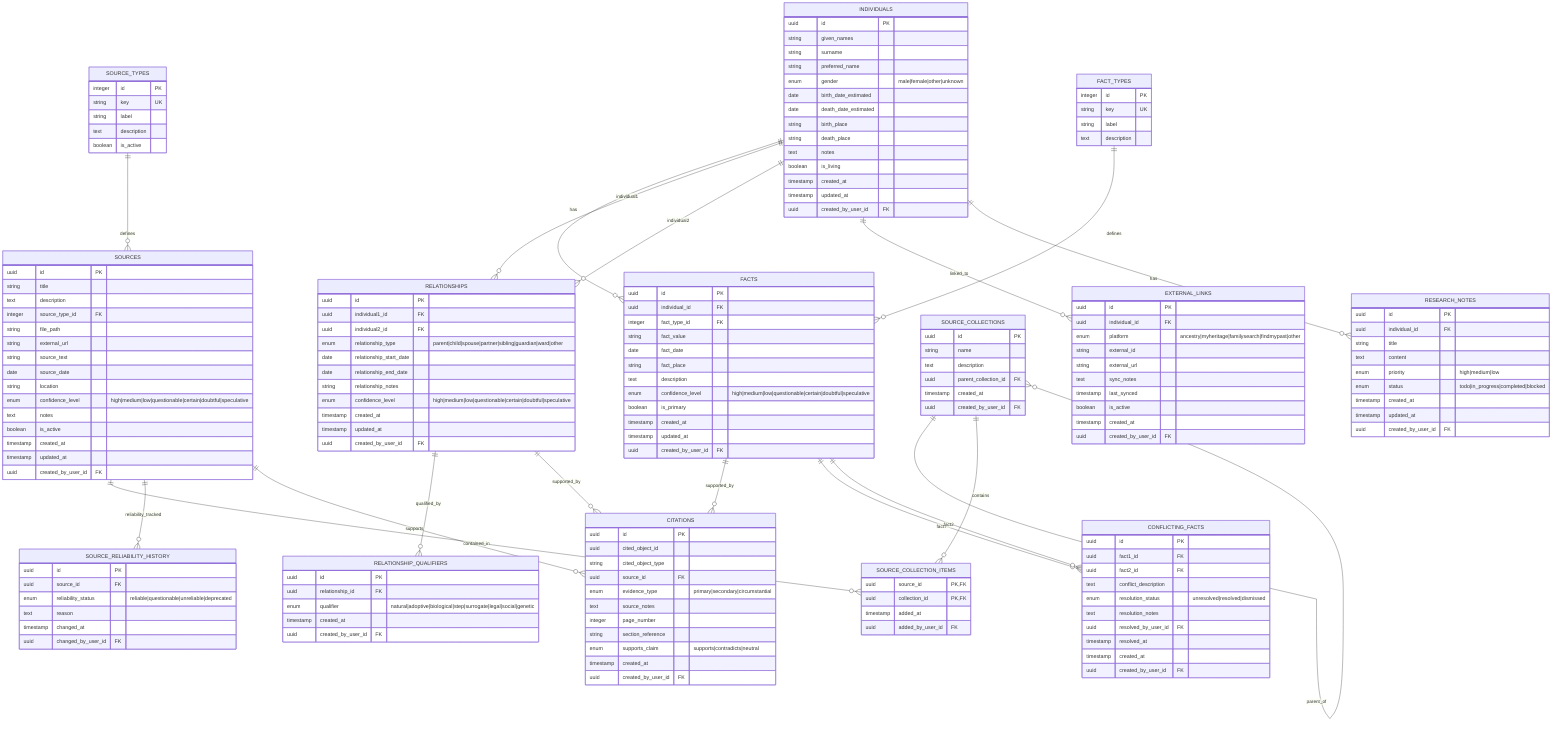 erDiagram
    %% Core Entities
    INDIVIDUALS {
        uuid id PK
        string given_names
        string surname
        string preferred_name
        enum gender "male|female|other|unknown"
        date birth_date_estimated
        date death_date_estimated
        string birth_place
        string death_place
        text notes
        boolean is_living
        timestamp created_at
        timestamp updated_at
        uuid created_by_user_id FK
    }

    FACT_TYPES {
        integer id PK
        string key UK
        string label
        text description
    }

    FACTS {
        uuid id PK
        uuid individual_id FK
        integer fact_type_id FK
        string fact_value
        date fact_date
        string fact_place
        text description
        enum confidence_level "high|medium|low|questionable|certain|doubtful|speculative"
        boolean is_primary
        timestamp created_at
        timestamp updated_at
        uuid created_by_user_id FK
    }

    RELATIONSHIPS {
        uuid id PK
        uuid individual1_id FK
        uuid individual2_id FK
        enum relationship_type "parent|child|spouse|partner|sibling|guardian|ward|other"
        date relationship_start_date
        date relationship_end_date
        string relationship_notes
        enum confidence_level "high|medium|low|questionable|certain|doubtful|speculative"
        timestamp created_at
        timestamp updated_at
        uuid created_by_user_id FK
    }

    RELATIONSHIP_QUALIFIERS {
        uuid id PK
        uuid relationship_id FK
        enum qualifier "natural|adoptive|biological|step|surrogate|legal|social|genetic"
        timestamp created_at
        uuid created_by_user_id FK
    }

    SOURCE_TYPES {
        integer id PK
        string key UK
        string label
        text description
        boolean is_active
    }

    SOURCES {
        uuid id PK
        string title
        text description
        integer source_type_id FK
        string file_path
        string external_url
        string source_text
        date source_date
        string location
        enum confidence_level "high|medium|low|questionable|certain|doubtful|speculative"
        text notes
        boolean is_active
        timestamp created_at
        timestamp updated_at
        uuid created_by_user_id FK
    }

    SOURCE_COLLECTIONS {
        uuid id PK
        string name
        text description
        uuid parent_collection_id FK
        timestamp created_at
        uuid created_by_user_id FK
    }

    SOURCE_COLLECTION_ITEMS {
        uuid source_id PK,FK
        uuid collection_id PK,FK
        timestamp added_at
        uuid added_by_user_id FK
    }

    SOURCE_RELIABILITY_HISTORY {
        uuid id PK
        uuid source_id FK
        enum reliability_status "reliable|questionable|unreliable|deprecated"
        text reason
        timestamp changed_at
        uuid changed_by_user_id FK
    }

    CITATIONS {
        uuid id PK
        uuid cited_object_id
        string cited_object_type
        uuid source_id FK
        enum evidence_type "primary|secondary|circumstantial"
        text source_notes
        integer page_number
        string section_reference
        enum supports_claim "supports|contradicts|neutral"
        timestamp created_at
        uuid created_by_user_id FK
    }

    EXTERNAL_LINKS {
        uuid id PK
        uuid individual_id FK
        enum platform "ancestry|myheritage|familysearch|findmypast|other"
        string external_id
        string external_url
        text sync_notes
        timestamp last_synced
        boolean is_active
        timestamp created_at
        uuid created_by_user_id FK
    }

    RESEARCH_NOTES {
        uuid id PK
        uuid individual_id FK
        string title
        text content
        enum priority "high|medium|low"
        enum status "todo|in_progress|completed|blocked"
        timestamp created_at
        timestamp updated_at
        uuid created_by_user_id FK
    }

    CONFLICTING_FACTS {
        uuid id PK
        uuid fact1_id FK
        uuid fact2_id FK
        text conflict_description
        enum resolution_status "unresolved|resolved|dismissed"
        text resolution_notes
        uuid resolved_by_user_id FK
        timestamp resolved_at
        timestamp created_at
        uuid created_by_user_id FK
    }

    %% Relationships
    INDIVIDUALS ||--o{ FACTS : "has"
    INDIVIDUALS ||--o{ RELATIONSHIPS : "individual1"
    INDIVIDUALS ||--o{ RELATIONSHIPS : "individual2"
    INDIVIDUALS ||--o{ EXTERNAL_LINKS : "linked_to"
    INDIVIDUALS ||--o{ RESEARCH_NOTES : "has"

    FACT_TYPES ||--o{ FACTS : "defines"
    FACTS ||--o{ CITATIONS : "supported_by"
    FACTS ||--o{ CONFLICTING_FACTS : "fact1"
    FACTS ||--o{ CONFLICTING_FACTS : "fact2"

    RELATIONSHIPS ||--o{ RELATIONSHIP_QUALIFIERS : "qualified_by"
    RELATIONSHIPS ||--o{ CITATIONS : "supported_by"

    SOURCE_TYPES ||--o{ SOURCES : "defines"
    SOURCES ||--o{ SOURCE_COLLECTION_ITEMS : "contained_in"
    SOURCES ||--o{ SOURCE_RELIABILITY_HISTORY : "reliability_tracked"
    SOURCES ||--o{ CITATIONS : "supports"

    SOURCE_COLLECTIONS ||--o{ SOURCE_COLLECTIONS : "parent_of"
    SOURCE_COLLECTIONS ||--o{ SOURCE_COLLECTION_ITEMS : "contains"